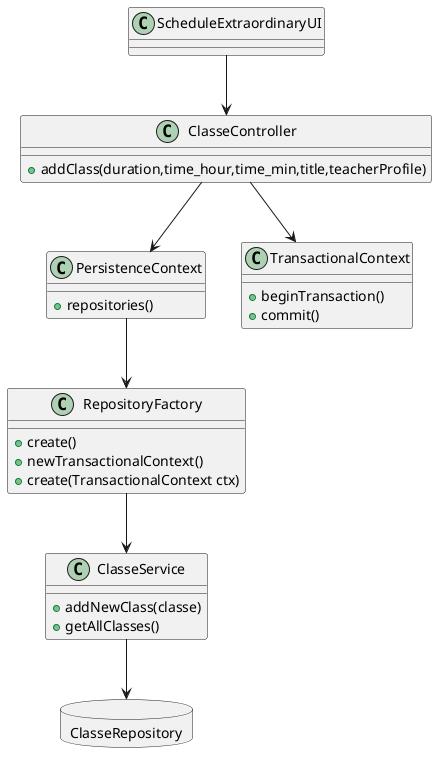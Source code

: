 @startuml
'https://plantuml.com/class-diagram

class ScheduleExtraordinaryUI{
}

class ClasseController{
+addClass(duration,time_hour,time_min,title,teacherProfile)
}

class ClasseService{
+addNewClass(classe)
+getAllClasses()
}


class PersistenceContext{
+repositories()
}

class RepositoryFactory{
+create()
+newTransactionalContext()
+create(TransactionalContext ctx)
}

database ClasseRepository{
}

class TransactionalContext{
+beginTransaction()
+commit()
}

ScheduleExtraordinaryUI --> ClasseController
ClasseController-->PersistenceContext
ClasseController-->TransactionalContext

ClasseService --> ClasseRepository

PersistenceContext-->RepositoryFactory

RepositoryFactory-->ClasseService
@enduml